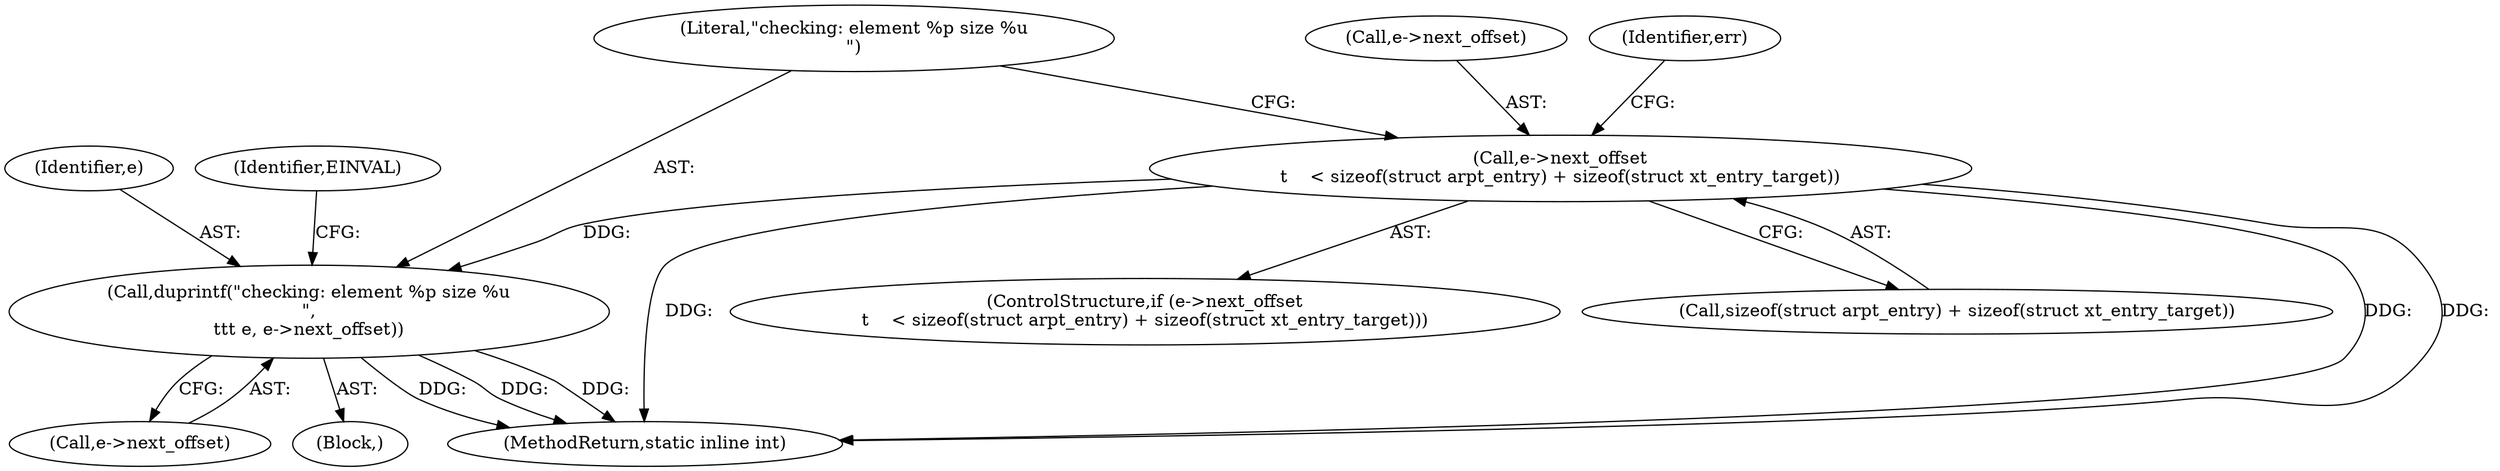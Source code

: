 digraph "0_linux_54d83fc74aa9ec72794373cb47432c5f7fb1a309@API" {
"1000121" [label="(Call,e->next_offset\n\t    < sizeof(struct arpt_entry) + sizeof(struct xt_entry_target))"];
"1000131" [label="(Call,duprintf(\"checking: element %p size %u\n\",\n\t\t\t e, e->next_offset))"];
"1000133" [label="(Identifier,e)"];
"1000122" [label="(Call,e->next_offset)"];
"1000139" [label="(Identifier,EINVAL)"];
"1000223" [label="(MethodReturn,static inline int)"];
"1000121" [label="(Call,e->next_offset\n\t    < sizeof(struct arpt_entry) + sizeof(struct xt_entry_target))"];
"1000141" [label="(Identifier,err)"];
"1000134" [label="(Call,e->next_offset)"];
"1000120" [label="(ControlStructure,if (e->next_offset\n\t    < sizeof(struct arpt_entry) + sizeof(struct xt_entry_target)))"];
"1000125" [label="(Call,sizeof(struct arpt_entry) + sizeof(struct xt_entry_target))"];
"1000130" [label="(Block,)"];
"1000131" [label="(Call,duprintf(\"checking: element %p size %u\n\",\n\t\t\t e, e->next_offset))"];
"1000132" [label="(Literal,\"checking: element %p size %u\n\")"];
"1000121" -> "1000120"  [label="AST: "];
"1000121" -> "1000125"  [label="CFG: "];
"1000122" -> "1000121"  [label="AST: "];
"1000125" -> "1000121"  [label="AST: "];
"1000132" -> "1000121"  [label="CFG: "];
"1000141" -> "1000121"  [label="CFG: "];
"1000121" -> "1000223"  [label="DDG: "];
"1000121" -> "1000223"  [label="DDG: "];
"1000121" -> "1000223"  [label="DDG: "];
"1000121" -> "1000131"  [label="DDG: "];
"1000131" -> "1000130"  [label="AST: "];
"1000131" -> "1000134"  [label="CFG: "];
"1000132" -> "1000131"  [label="AST: "];
"1000133" -> "1000131"  [label="AST: "];
"1000134" -> "1000131"  [label="AST: "];
"1000139" -> "1000131"  [label="CFG: "];
"1000131" -> "1000223"  [label="DDG: "];
"1000131" -> "1000223"  [label="DDG: "];
"1000131" -> "1000223"  [label="DDG: "];
}
